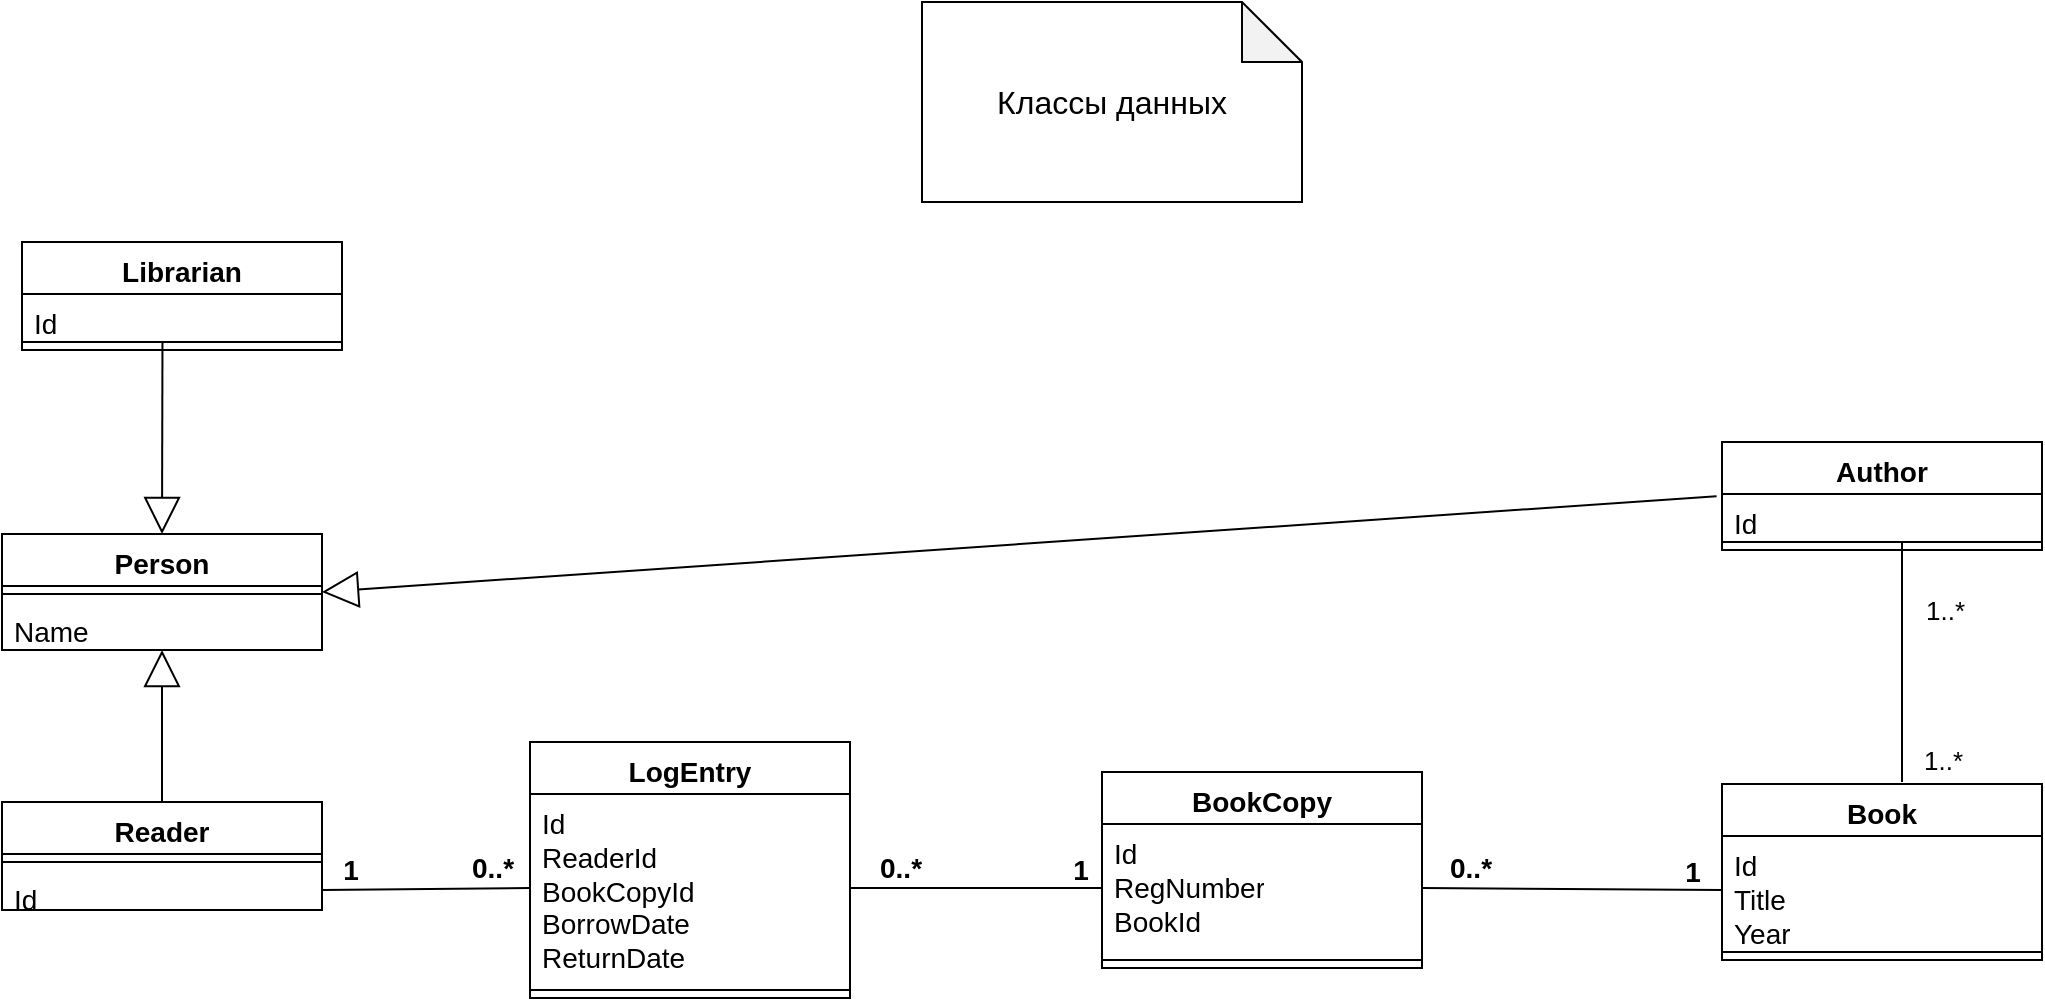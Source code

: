 <mxfile version="26.0.9">
  <diagram name="Страница — 1" id="V-ngbqMdJ58e4mXfOsIi">
    <mxGraphModel dx="1238" dy="818" grid="1" gridSize="10" guides="1" tooltips="1" connect="1" arrows="1" fold="1" page="1" pageScale="1" pageWidth="827" pageHeight="1169" math="0" shadow="0">
      <root>
        <mxCell id="0" />
        <mxCell id="1" parent="0" />
        <mxCell id="Biv7Qn5cvG9IqVtpFi0U-1" value="Классы данных" style="shape=note;whiteSpace=wrap;html=1;backgroundOutline=1;darkOpacity=0.05;fontSize=16;" vertex="1" parent="1">
          <mxGeometry x="530" y="30" width="190" height="100" as="geometry" />
        </mxCell>
        <mxCell id="Biv7Qn5cvG9IqVtpFi0U-2" value="LogEntry" style="swimlane;fontStyle=1;align=center;verticalAlign=top;childLayout=stackLayout;horizontal=1;startSize=26;horizontalStack=0;resizeParent=1;resizeParentMax=0;resizeLast=0;collapsible=1;marginBottom=0;whiteSpace=wrap;html=1;fontSize=14;" vertex="1" parent="1">
          <mxGeometry x="334" y="400" width="160" height="128" as="geometry">
            <mxRectangle x="330" y="410" width="100" height="30" as="alternateBounds" />
          </mxGeometry>
        </mxCell>
        <mxCell id="Biv7Qn5cvG9IqVtpFi0U-3" value="&lt;div&gt;Id&lt;/div&gt;&lt;div&gt;ReaderId&lt;/div&gt;&lt;div&gt;BookCopyId&lt;/div&gt;&lt;div&gt;BorrowDate&lt;/div&gt;&lt;div&gt;ReturnDate&lt;/div&gt;" style="text;strokeColor=none;fillColor=none;align=left;verticalAlign=top;spacingLeft=4;spacingRight=4;overflow=hidden;rotatable=0;points=[[0,0.5],[1,0.5]];portConstraint=eastwest;whiteSpace=wrap;html=1;fontSize=14;" vertex="1" parent="Biv7Qn5cvG9IqVtpFi0U-2">
          <mxGeometry y="26" width="160" height="94" as="geometry" />
        </mxCell>
        <mxCell id="Biv7Qn5cvG9IqVtpFi0U-4" value="" style="line;strokeWidth=1;fillColor=none;align=left;verticalAlign=middle;spacingTop=-1;spacingLeft=3;spacingRight=3;rotatable=0;labelPosition=right;points=[];portConstraint=eastwest;strokeColor=inherit;fontSize=14;" vertex="1" parent="Biv7Qn5cvG9IqVtpFi0U-2">
          <mxGeometry y="120" width="160" height="8" as="geometry" />
        </mxCell>
        <mxCell id="Biv7Qn5cvG9IqVtpFi0U-10" value="Reader" style="swimlane;fontStyle=1;align=center;verticalAlign=top;childLayout=stackLayout;horizontal=1;startSize=26;horizontalStack=0;resizeParent=1;resizeParentMax=0;resizeLast=0;collapsible=1;marginBottom=0;whiteSpace=wrap;html=1;fontSize=14;" vertex="1" parent="1">
          <mxGeometry x="70" y="430" width="160" height="54" as="geometry">
            <mxRectangle x="330" y="410" width="100" height="30" as="alternateBounds" />
          </mxGeometry>
        </mxCell>
        <mxCell id="Biv7Qn5cvG9IqVtpFi0U-12" value="" style="line;strokeWidth=1;fillColor=none;align=left;verticalAlign=middle;spacingTop=-1;spacingLeft=3;spacingRight=3;rotatable=0;labelPosition=right;points=[];portConstraint=eastwest;strokeColor=inherit;fontSize=14;" vertex="1" parent="Biv7Qn5cvG9IqVtpFi0U-10">
          <mxGeometry y="26" width="160" height="8" as="geometry" />
        </mxCell>
        <mxCell id="Biv7Qn5cvG9IqVtpFi0U-11" value="&lt;div&gt;Id&lt;/div&gt;" style="text;strokeColor=none;fillColor=none;align=left;verticalAlign=top;spacingLeft=4;spacingRight=4;overflow=hidden;rotatable=0;points=[[0,0.5],[1,0.5]];portConstraint=eastwest;whiteSpace=wrap;html=1;fontSize=14;" vertex="1" parent="Biv7Qn5cvG9IqVtpFi0U-10">
          <mxGeometry y="34" width="160" height="20" as="geometry" />
        </mxCell>
        <mxCell id="Biv7Qn5cvG9IqVtpFi0U-13" value="Person" style="swimlane;fontStyle=1;align=center;verticalAlign=top;childLayout=stackLayout;horizontal=1;startSize=26;horizontalStack=0;resizeParent=1;resizeParentMax=0;resizeLast=0;collapsible=1;marginBottom=0;whiteSpace=wrap;html=1;fontSize=14;" vertex="1" parent="1">
          <mxGeometry x="70" y="296" width="160" height="58" as="geometry">
            <mxRectangle x="330" y="410" width="100" height="30" as="alternateBounds" />
          </mxGeometry>
        </mxCell>
        <mxCell id="Biv7Qn5cvG9IqVtpFi0U-15" value="" style="line;strokeWidth=1;fillColor=none;align=left;verticalAlign=middle;spacingTop=-1;spacingLeft=3;spacingRight=3;rotatable=0;labelPosition=right;points=[];portConstraint=eastwest;strokeColor=inherit;fontSize=14;" vertex="1" parent="Biv7Qn5cvG9IqVtpFi0U-13">
          <mxGeometry y="26" width="160" height="8" as="geometry" />
        </mxCell>
        <mxCell id="Biv7Qn5cvG9IqVtpFi0U-14" value="Name" style="text;strokeColor=none;fillColor=none;align=left;verticalAlign=top;spacingLeft=4;spacingRight=4;overflow=hidden;rotatable=0;points=[[0,0.5],[1,0.5]];portConstraint=eastwest;whiteSpace=wrap;html=1;fontSize=14;" vertex="1" parent="Biv7Qn5cvG9IqVtpFi0U-13">
          <mxGeometry y="34" width="160" height="24" as="geometry" />
        </mxCell>
        <mxCell id="Biv7Qn5cvG9IqVtpFi0U-16" value="" style="endArrow=block;endSize=16;endFill=0;html=1;rounded=0;exitX=-0.017;exitY=0.056;exitDx=0;exitDy=0;exitPerimeter=0;entryX=1;entryY=0.5;entryDx=0;entryDy=0;" edge="1" parent="1" source="Biv7Qn5cvG9IqVtpFi0U-54" target="Biv7Qn5cvG9IqVtpFi0U-13">
          <mxGeometry x="1" y="-200" width="160" relative="1" as="geometry">
            <mxPoint x="920" y="280" as="sourcePoint" />
            <mxPoint x="760" y="280" as="targetPoint" />
            <mxPoint as="offset" />
          </mxGeometry>
        </mxCell>
        <mxCell id="Biv7Qn5cvG9IqVtpFi0U-17" value="" style="endArrow=block;endSize=16;endFill=0;html=1;rounded=0;entryX=0.5;entryY=1;entryDx=0;entryDy=0;exitX=0.5;exitY=0;exitDx=0;exitDy=0;" edge="1" parent="1" source="Biv7Qn5cvG9IqVtpFi0U-10" target="Biv7Qn5cvG9IqVtpFi0U-13">
          <mxGeometry x="1" y="-200" width="160" relative="1" as="geometry">
            <mxPoint x="140" y="370" as="sourcePoint" />
            <mxPoint x="300" y="370" as="targetPoint" />
            <mxPoint as="offset" />
          </mxGeometry>
        </mxCell>
        <mxCell id="Biv7Qn5cvG9IqVtpFi0U-18" value="Librarian" style="swimlane;fontStyle=1;align=center;verticalAlign=top;childLayout=stackLayout;horizontal=1;startSize=26;horizontalStack=0;resizeParent=1;resizeParentMax=0;resizeLast=0;collapsible=1;marginBottom=0;whiteSpace=wrap;html=1;fontSize=14;" vertex="1" parent="1">
          <mxGeometry x="80" y="150" width="160" height="54" as="geometry">
            <mxRectangle x="330" y="410" width="100" height="30" as="alternateBounds" />
          </mxGeometry>
        </mxCell>
        <mxCell id="Biv7Qn5cvG9IqVtpFi0U-19" value="&lt;div&gt;Id&lt;/div&gt;" style="text;strokeColor=none;fillColor=none;align=left;verticalAlign=top;spacingLeft=4;spacingRight=4;overflow=hidden;rotatable=0;points=[[0,0.5],[1,0.5]];portConstraint=eastwest;whiteSpace=wrap;html=1;fontSize=14;" vertex="1" parent="Biv7Qn5cvG9IqVtpFi0U-18">
          <mxGeometry y="26" width="160" height="20" as="geometry" />
        </mxCell>
        <mxCell id="Biv7Qn5cvG9IqVtpFi0U-20" value="" style="line;strokeWidth=1;fillColor=none;align=left;verticalAlign=middle;spacingTop=-1;spacingLeft=3;spacingRight=3;rotatable=0;labelPosition=right;points=[];portConstraint=eastwest;strokeColor=inherit;fontSize=14;" vertex="1" parent="Biv7Qn5cvG9IqVtpFi0U-18">
          <mxGeometry y="46" width="160" height="8" as="geometry" />
        </mxCell>
        <mxCell id="Biv7Qn5cvG9IqVtpFi0U-24" value="" style="endArrow=block;endSize=16;endFill=0;html=1;rounded=0;exitX=0.439;exitY=0.438;exitDx=0;exitDy=0;exitPerimeter=0;entryX=0.5;entryY=0;entryDx=0;entryDy=0;" edge="1" parent="1" source="Biv7Qn5cvG9IqVtpFi0U-20" target="Biv7Qn5cvG9IqVtpFi0U-13">
          <mxGeometry x="1" y="-200" width="160" relative="1" as="geometry">
            <mxPoint x="370" y="210" as="sourcePoint" />
            <mxPoint x="530" y="210" as="targetPoint" />
            <mxPoint as="offset" />
          </mxGeometry>
        </mxCell>
        <mxCell id="Biv7Qn5cvG9IqVtpFi0U-34" value="" style="endArrow=none;html=1;rounded=0;" edge="1" parent="1">
          <mxGeometry width="50" height="50" relative="1" as="geometry">
            <mxPoint x="1020" y="420" as="sourcePoint" />
            <mxPoint x="1020" y="300" as="targetPoint" />
          </mxGeometry>
        </mxCell>
        <mxCell id="Biv7Qn5cvG9IqVtpFi0U-35" value="" style="endArrow=none;html=1;rounded=0;exitX=1;exitY=0.5;exitDx=0;exitDy=0;entryX=0;entryY=0.5;entryDx=0;entryDy=0;" edge="1" parent="1" source="Biv7Qn5cvG9IqVtpFi0U-11" target="Biv7Qn5cvG9IqVtpFi0U-3">
          <mxGeometry width="50" height="50" relative="1" as="geometry">
            <mxPoint x="270" y="460" as="sourcePoint" />
            <mxPoint x="320" y="410" as="targetPoint" />
          </mxGeometry>
        </mxCell>
        <mxCell id="Biv7Qn5cvG9IqVtpFi0U-37" value="&lt;font style=&quot;font-size: 14px;&quot;&gt;&lt;b&gt;0..*&lt;/b&gt;&lt;/font&gt;" style="text;html=1;align=center;verticalAlign=middle;resizable=0;points=[];autosize=1;strokeColor=none;fillColor=none;" vertex="1" parent="1">
          <mxGeometry x="295" y="448" width="40" height="30" as="geometry" />
        </mxCell>
        <mxCell id="Biv7Qn5cvG9IqVtpFi0U-39" value="&lt;font style=&quot;font-size: 14px;&quot;&gt;&lt;b&gt;1&lt;/b&gt;&lt;/font&gt;" style="text;html=1;align=center;verticalAlign=middle;resizable=0;points=[];autosize=1;strokeColor=none;fillColor=none;" vertex="1" parent="1">
          <mxGeometry x="229" y="449" width="30" height="30" as="geometry" />
        </mxCell>
        <mxCell id="Biv7Qn5cvG9IqVtpFi0U-40" value="BookCopy" style="swimlane;fontStyle=1;align=center;verticalAlign=top;childLayout=stackLayout;horizontal=1;startSize=26;horizontalStack=0;resizeParent=1;resizeParentMax=0;resizeLast=0;collapsible=1;marginBottom=0;whiteSpace=wrap;html=1;fontSize=14;" vertex="1" parent="1">
          <mxGeometry x="620" y="415" width="160" height="98" as="geometry">
            <mxRectangle x="330" y="410" width="100" height="30" as="alternateBounds" />
          </mxGeometry>
        </mxCell>
        <mxCell id="Biv7Qn5cvG9IqVtpFi0U-41" value="&lt;div&gt;Id&lt;/div&gt;&lt;div&gt;RegNumber&lt;/div&gt;&lt;div&gt;BookId&lt;/div&gt;" style="text;strokeColor=none;fillColor=none;align=left;verticalAlign=top;spacingLeft=4;spacingRight=4;overflow=hidden;rotatable=0;points=[[0,0.5],[1,0.5]];portConstraint=eastwest;whiteSpace=wrap;html=1;fontSize=14;" vertex="1" parent="Biv7Qn5cvG9IqVtpFi0U-40">
          <mxGeometry y="26" width="160" height="64" as="geometry" />
        </mxCell>
        <mxCell id="Biv7Qn5cvG9IqVtpFi0U-42" value="" style="line;strokeWidth=1;fillColor=none;align=left;verticalAlign=middle;spacingTop=-1;spacingLeft=3;spacingRight=3;rotatable=0;labelPosition=right;points=[];portConstraint=eastwest;strokeColor=inherit;fontSize=14;" vertex="1" parent="Biv7Qn5cvG9IqVtpFi0U-40">
          <mxGeometry y="90" width="160" height="8" as="geometry" />
        </mxCell>
        <mxCell id="Biv7Qn5cvG9IqVtpFi0U-43" value="" style="endArrow=none;html=1;rounded=0;exitX=1;exitY=0.5;exitDx=0;exitDy=0;entryX=0;entryY=0.5;entryDx=0;entryDy=0;" edge="1" parent="1" source="Biv7Qn5cvG9IqVtpFi0U-3" target="Biv7Qn5cvG9IqVtpFi0U-41">
          <mxGeometry width="50" height="50" relative="1" as="geometry">
            <mxPoint x="530" y="470" as="sourcePoint" />
            <mxPoint x="580" y="420" as="targetPoint" />
          </mxGeometry>
        </mxCell>
        <mxCell id="Biv7Qn5cvG9IqVtpFi0U-44" value="&lt;font style=&quot;font-size: 14px;&quot;&gt;&lt;b&gt;1&lt;/b&gt;&lt;/font&gt;" style="text;html=1;align=center;verticalAlign=middle;resizable=0;points=[];autosize=1;strokeColor=none;fillColor=none;" vertex="1" parent="1">
          <mxGeometry x="594" y="449" width="30" height="30" as="geometry" />
        </mxCell>
        <mxCell id="Biv7Qn5cvG9IqVtpFi0U-45" value="&lt;font style=&quot;font-size: 14px;&quot;&gt;&lt;b&gt;0..*&lt;/b&gt;&lt;/font&gt;" style="text;html=1;align=center;verticalAlign=middle;resizable=0;points=[];autosize=1;strokeColor=none;fillColor=none;" vertex="1" parent="1">
          <mxGeometry x="499" y="448" width="40" height="30" as="geometry" />
        </mxCell>
        <mxCell id="Biv7Qn5cvG9IqVtpFi0U-46" value="Book" style="swimlane;fontStyle=1;align=center;verticalAlign=top;childLayout=stackLayout;horizontal=1;startSize=26;horizontalStack=0;resizeParent=1;resizeParentMax=0;resizeLast=0;collapsible=1;marginBottom=0;whiteSpace=wrap;html=1;fontSize=14;" vertex="1" parent="1">
          <mxGeometry x="930" y="421" width="160" height="88" as="geometry">
            <mxRectangle x="330" y="410" width="100" height="30" as="alternateBounds" />
          </mxGeometry>
        </mxCell>
        <mxCell id="Biv7Qn5cvG9IqVtpFi0U-47" value="&lt;div&gt;Id&lt;/div&gt;&lt;div&gt;Title&lt;/div&gt;&lt;div&gt;Year&lt;/div&gt;" style="text;strokeColor=none;fillColor=none;align=left;verticalAlign=top;spacingLeft=4;spacingRight=4;overflow=hidden;rotatable=0;points=[[0,0.5],[1,0.5]];portConstraint=eastwest;whiteSpace=wrap;html=1;fontSize=14;" vertex="1" parent="Biv7Qn5cvG9IqVtpFi0U-46">
          <mxGeometry y="26" width="160" height="54" as="geometry" />
        </mxCell>
        <mxCell id="Biv7Qn5cvG9IqVtpFi0U-48" value="" style="line;strokeWidth=1;fillColor=none;align=left;verticalAlign=middle;spacingTop=-1;spacingLeft=3;spacingRight=3;rotatable=0;labelPosition=right;points=[];portConstraint=eastwest;strokeColor=inherit;fontSize=14;" vertex="1" parent="Biv7Qn5cvG9IqVtpFi0U-46">
          <mxGeometry y="80" width="160" height="8" as="geometry" />
        </mxCell>
        <mxCell id="Biv7Qn5cvG9IqVtpFi0U-49" value="" style="endArrow=none;html=1;rounded=0;exitX=1;exitY=0.5;exitDx=0;exitDy=0;entryX=0;entryY=0.5;entryDx=0;entryDy=0;" edge="1" parent="1" source="Biv7Qn5cvG9IqVtpFi0U-41" target="Biv7Qn5cvG9IqVtpFi0U-47">
          <mxGeometry width="50" height="50" relative="1" as="geometry">
            <mxPoint x="840" y="480" as="sourcePoint" />
            <mxPoint x="890" y="430" as="targetPoint" />
          </mxGeometry>
        </mxCell>
        <mxCell id="Biv7Qn5cvG9IqVtpFi0U-50" value="&lt;font style=&quot;font-size: 14px;&quot;&gt;&lt;b&gt;1&lt;/b&gt;&lt;/font&gt;" style="text;html=1;align=center;verticalAlign=middle;resizable=0;points=[];autosize=1;strokeColor=none;fillColor=none;" vertex="1" parent="1">
          <mxGeometry x="900" y="450" width="30" height="30" as="geometry" />
        </mxCell>
        <mxCell id="Biv7Qn5cvG9IqVtpFi0U-51" value="&lt;font style=&quot;font-size: 14px;&quot;&gt;&lt;b&gt;0..*&lt;/b&gt;&lt;/font&gt;" style="text;html=1;align=center;verticalAlign=middle;resizable=0;points=[];autosize=1;strokeColor=none;fillColor=none;" vertex="1" parent="1">
          <mxGeometry x="784" y="448" width="40" height="30" as="geometry" />
        </mxCell>
        <mxCell id="Biv7Qn5cvG9IqVtpFi0U-53" value="Author" style="swimlane;fontStyle=1;align=center;verticalAlign=top;childLayout=stackLayout;horizontal=1;startSize=26;horizontalStack=0;resizeParent=1;resizeParentMax=0;resizeLast=0;collapsible=1;marginBottom=0;whiteSpace=wrap;html=1;fontSize=14;" vertex="1" parent="1">
          <mxGeometry x="930" y="250" width="160" height="54" as="geometry">
            <mxRectangle x="330" y="410" width="100" height="30" as="alternateBounds" />
          </mxGeometry>
        </mxCell>
        <mxCell id="Biv7Qn5cvG9IqVtpFi0U-54" value="&lt;div&gt;Id&lt;/div&gt;" style="text;strokeColor=none;fillColor=none;align=left;verticalAlign=top;spacingLeft=4;spacingRight=4;overflow=hidden;rotatable=0;points=[[0,0.5],[1,0.5]];portConstraint=eastwest;whiteSpace=wrap;html=1;fontSize=14;" vertex="1" parent="Biv7Qn5cvG9IqVtpFi0U-53">
          <mxGeometry y="26" width="160" height="20" as="geometry" />
        </mxCell>
        <mxCell id="Biv7Qn5cvG9IqVtpFi0U-55" value="" style="line;strokeWidth=1;fillColor=none;align=left;verticalAlign=middle;spacingTop=-1;spacingLeft=3;spacingRight=3;rotatable=0;labelPosition=right;points=[];portConstraint=eastwest;strokeColor=inherit;fontSize=14;" vertex="1" parent="Biv7Qn5cvG9IqVtpFi0U-53">
          <mxGeometry y="46" width="160" height="8" as="geometry" />
        </mxCell>
        <mxCell id="Biv7Qn5cvG9IqVtpFi0U-56" value="&lt;font style=&quot;font-size: 13px;&quot;&gt;1..*&lt;/font&gt;" style="text;whiteSpace=wrap;html=1;" vertex="1" parent="1">
          <mxGeometry x="1030" y="320" width="50" height="40" as="geometry" />
        </mxCell>
        <mxCell id="Biv7Qn5cvG9IqVtpFi0U-57" value="&lt;font style=&quot;font-size: 13px;&quot;&gt;1..*&lt;/font&gt;" style="text;whiteSpace=wrap;html=1;" vertex="1" parent="1">
          <mxGeometry x="1029" y="395" width="50" height="40" as="geometry" />
        </mxCell>
      </root>
    </mxGraphModel>
  </diagram>
</mxfile>
